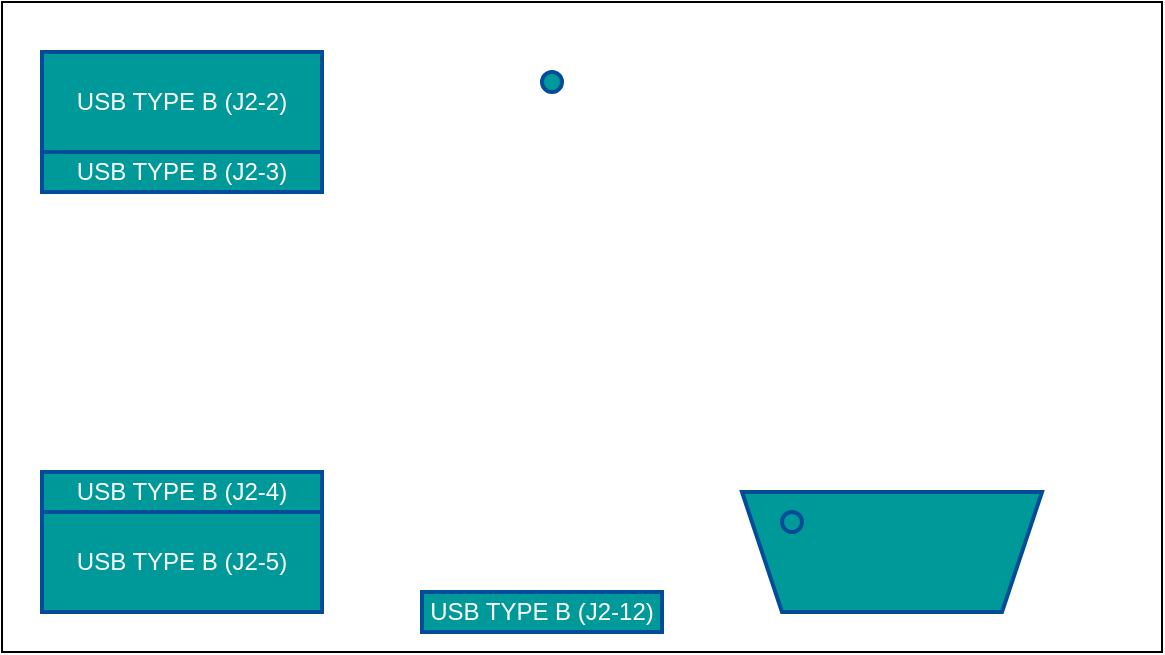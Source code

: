 <mxfile version="15.5.9" type="github"><diagram id="xZgEN5S6ayxV7kpMEv7N" name="Page-1"><mxGraphModel dx="1038" dy="523" grid="1" gridSize="10" guides="1" tooltips="1" connect="1" arrows="1" fold="1" page="1" pageScale="1" pageWidth="827" pageHeight="1169" math="0" shadow="0"><root><mxCell id="0"/><mxCell id="1" parent="0"/><mxCell id="_NZPBE2M2WlsxQHJj0OB-5" value="" style="rounded=0;whiteSpace=wrap;html=1;" parent="1" vertex="1"><mxGeometry x="100" y="195" width="580" height="325" as="geometry"/></mxCell><mxCell id="_NZPBE2M2WlsxQHJj0OB-2" value="USB TYPE B (J2-12)" style="rounded=0;whiteSpace=wrap;html=1;fillColor=#009999;fontColor=#ffffff;strokeColor=#004C99;strokeWidth=2;" parent="1" vertex="1"><mxGeometry x="310" y="490" width="120" height="20" as="geometry"/></mxCell><mxCell id="_NZPBE2M2WlsxQHJj0OB-3" value="USB TYPE B (J2-4)" style="rounded=0;whiteSpace=wrap;html=1;direction=south;fillColor=#009999;fontColor=#ffffff;strokeColor=#004C99;strokeWidth=2;" parent="1" vertex="1"><mxGeometry x="120" y="430" width="140" height="20" as="geometry"/></mxCell><mxCell id="ITdC_glTZXOjDfdpvKTT-1" value="USB TYPE B (J2-5)" style="rounded=0;whiteSpace=wrap;html=1;direction=south;fillColor=#009999;fontColor=#ffffff;strokeColor=#004C99;strokeWidth=2;" vertex="1" parent="1"><mxGeometry x="120" y="450" width="140" height="50" as="geometry"/></mxCell><mxCell id="ITdC_glTZXOjDfdpvKTT-3" value="USB TYPE B (J2-3)" style="rounded=0;whiteSpace=wrap;html=1;direction=south;fillColor=#009999;fontColor=#ffffff;strokeColor=#004C99;strokeWidth=2;" vertex="1" parent="1"><mxGeometry x="120" y="270" width="140" height="20" as="geometry"/></mxCell><mxCell id="ITdC_glTZXOjDfdpvKTT-4" value="USB TYPE B (J2-2)" style="rounded=0;whiteSpace=wrap;html=1;direction=south;fillColor=#009999;strokeColor=#004C99;fontColor=#ffffff;strokeWidth=2;" vertex="1" parent="1"><mxGeometry x="120" y="220" width="140" height="50" as="geometry"/></mxCell><mxCell id="ITdC_glTZXOjDfdpvKTT-5" value="" style="shape=trapezoid;perimeter=trapezoidPerimeter;whiteSpace=wrap;html=1;fixedSize=1;fontColor=#000000;strokeColor=#004C99;strokeWidth=2;fillColor=#009999;direction=west;" vertex="1" parent="1"><mxGeometry x="470" y="440" width="150" height="60" as="geometry"/></mxCell><mxCell id="ITdC_glTZXOjDfdpvKTT-6" value="" style="ellipse;whiteSpace=wrap;html=1;aspect=fixed;fontColor=#000000;strokeColor=#004C99;strokeWidth=2;fillColor=#009999;" vertex="1" parent="1"><mxGeometry x="370" y="230" width="10" height="10" as="geometry"/></mxCell><mxCell id="ITdC_glTZXOjDfdpvKTT-7" value="" style="ellipse;whiteSpace=wrap;html=1;aspect=fixed;fontColor=#000000;strokeColor=#004C99;strokeWidth=2;fillColor=#009999;" vertex="1" parent="1"><mxGeometry x="490" y="450" width="10" height="10" as="geometry"/></mxCell></root></mxGraphModel></diagram></mxfile>
